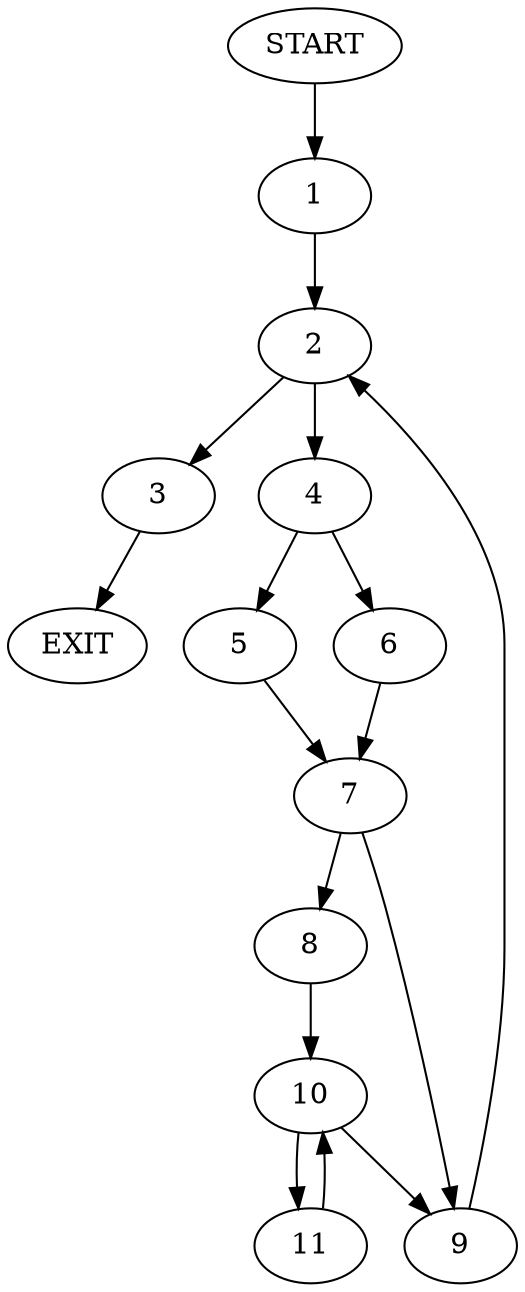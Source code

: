 digraph {
0 [label="START"]
12 [label="EXIT"]
0 -> 1
1 -> 2
2 -> 3
2 -> 4
3 -> 12
4 -> 5
4 -> 6
5 -> 7
6 -> 7
7 -> 8
7 -> 9
8 -> 10
9 -> 2
10 -> 11
10 -> 9
11 -> 10
}
